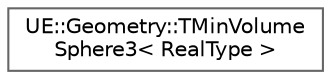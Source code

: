digraph "Graphical Class Hierarchy"
{
 // INTERACTIVE_SVG=YES
 // LATEX_PDF_SIZE
  bgcolor="transparent";
  edge [fontname=Helvetica,fontsize=10,labelfontname=Helvetica,labelfontsize=10];
  node [fontname=Helvetica,fontsize=10,shape=box,height=0.2,width=0.4];
  rankdir="LR";
  Node0 [id="Node000000",label="UE::Geometry::TMinVolume\lSphere3\< RealType \>",height=0.2,width=0.4,color="grey40", fillcolor="white", style="filled",URL="$dd/d90/classUE_1_1Geometry_1_1TMinVolumeSphere3.html",tooltip="Calculate a Minimal-Volume Sphere for a set of 3D points."];
}
